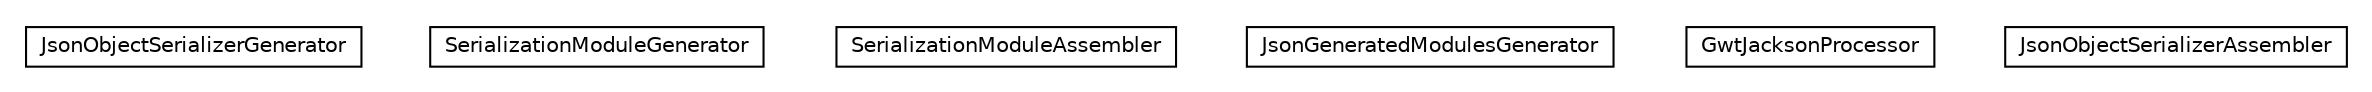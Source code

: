 #!/usr/local/bin/dot
#
# Class diagram 
# Generated by UMLGraph version R5_6-24-gf6e263 (http://www.umlgraph.org/)
#

digraph G {
	edge [fontname="Helvetica",fontsize=10,labelfontname="Helvetica",labelfontsize=10];
	node [fontname="Helvetica",fontsize=10,shape=plaintext];
	nodesep=0.25;
	ranksep=0.5;
	// io.reinert.requestor.gwtjackson.rebind.JsonObjectSerializerGenerator
	c8071 [label=<<table title="io.reinert.requestor.gwtjackson.rebind.JsonObjectSerializerGenerator" border="0" cellborder="1" cellspacing="0" cellpadding="2" port="p" href="./JsonObjectSerializerGenerator.html">
		<tr><td><table border="0" cellspacing="0" cellpadding="1">
<tr><td align="center" balign="center"> JsonObjectSerializerGenerator </td></tr>
		</table></td></tr>
		</table>>, URL="./JsonObjectSerializerGenerator.html", fontname="Helvetica", fontcolor="black", fontsize=10.0];
	// io.reinert.requestor.gwtjackson.rebind.SerializationModuleGenerator
	c8072 [label=<<table title="io.reinert.requestor.gwtjackson.rebind.SerializationModuleGenerator" border="0" cellborder="1" cellspacing="0" cellpadding="2" port="p" href="./SerializationModuleGenerator.html">
		<tr><td><table border="0" cellspacing="0" cellpadding="1">
<tr><td align="center" balign="center"> SerializationModuleGenerator </td></tr>
		</table></td></tr>
		</table>>, URL="./SerializationModuleGenerator.html", fontname="Helvetica", fontcolor="black", fontsize=10.0];
	// io.reinert.requestor.gwtjackson.rebind.SerializationModuleAssembler
	c8073 [label=<<table title="io.reinert.requestor.gwtjackson.rebind.SerializationModuleAssembler" border="0" cellborder="1" cellspacing="0" cellpadding="2" port="p" href="./SerializationModuleAssembler.html">
		<tr><td><table border="0" cellspacing="0" cellpadding="1">
<tr><td align="center" balign="center"> SerializationModuleAssembler </td></tr>
		</table></td></tr>
		</table>>, URL="./SerializationModuleAssembler.html", fontname="Helvetica", fontcolor="black", fontsize=10.0];
	// io.reinert.requestor.gwtjackson.rebind.JsonGeneratedModulesGenerator
	c8074 [label=<<table title="io.reinert.requestor.gwtjackson.rebind.JsonGeneratedModulesGenerator" border="0" cellborder="1" cellspacing="0" cellpadding="2" port="p" href="./JsonGeneratedModulesGenerator.html">
		<tr><td><table border="0" cellspacing="0" cellpadding="1">
<tr><td align="center" balign="center"> JsonGeneratedModulesGenerator </td></tr>
		</table></td></tr>
		</table>>, URL="./JsonGeneratedModulesGenerator.html", fontname="Helvetica", fontcolor="black", fontsize=10.0];
	// io.reinert.requestor.gwtjackson.rebind.GwtJacksonProcessor
	c8075 [label=<<table title="io.reinert.requestor.gwtjackson.rebind.GwtJacksonProcessor" border="0" cellborder="1" cellspacing="0" cellpadding="2" port="p" href="./GwtJacksonProcessor.html">
		<tr><td><table border="0" cellspacing="0" cellpadding="1">
<tr><td align="center" balign="center"> GwtJacksonProcessor </td></tr>
		</table></td></tr>
		</table>>, URL="./GwtJacksonProcessor.html", fontname="Helvetica", fontcolor="black", fontsize=10.0];
	// io.reinert.requestor.gwtjackson.rebind.JsonObjectSerializerAssembler
	c8076 [label=<<table title="io.reinert.requestor.gwtjackson.rebind.JsonObjectSerializerAssembler" border="0" cellborder="1" cellspacing="0" cellpadding="2" port="p" href="./JsonObjectSerializerAssembler.html">
		<tr><td><table border="0" cellspacing="0" cellpadding="1">
<tr><td align="center" balign="center"> JsonObjectSerializerAssembler </td></tr>
		</table></td></tr>
		</table>>, URL="./JsonObjectSerializerAssembler.html", fontname="Helvetica", fontcolor="black", fontsize=10.0];
}

